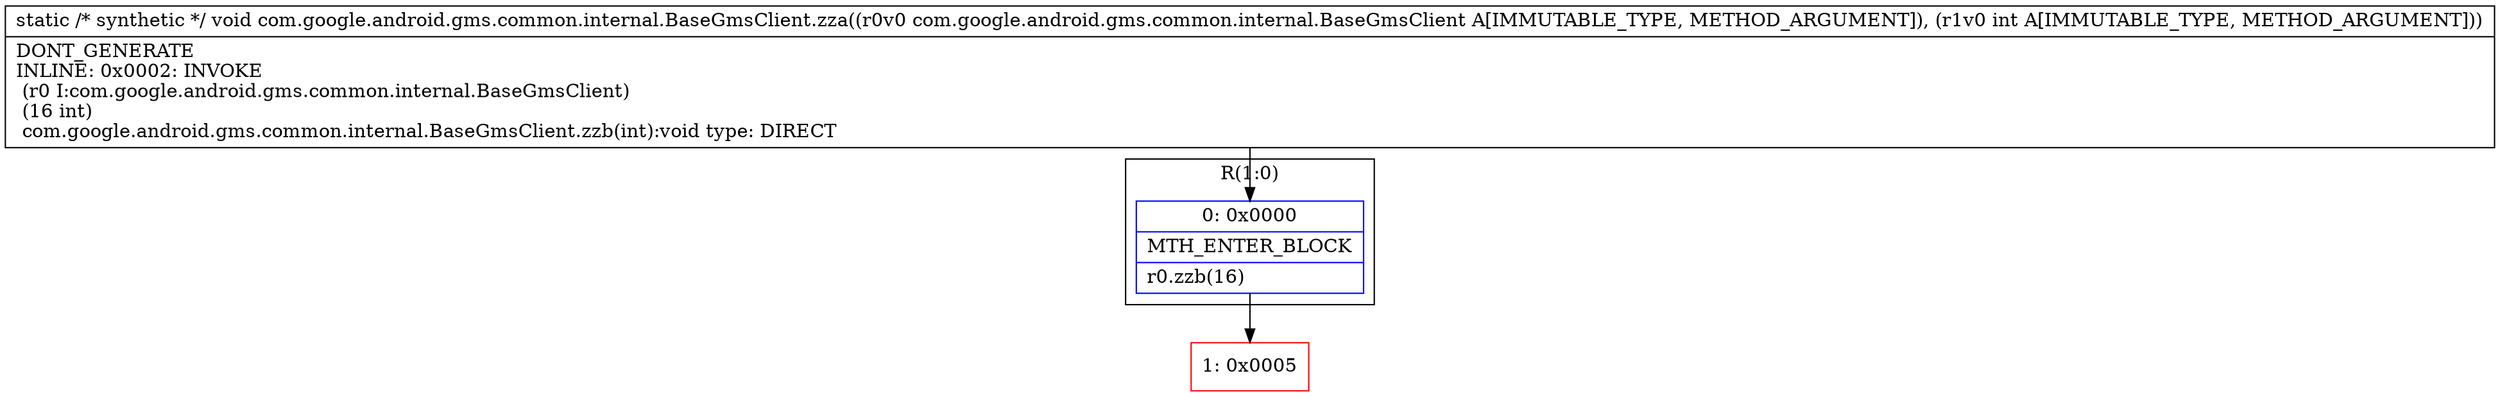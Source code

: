 digraph "CFG forcom.google.android.gms.common.internal.BaseGmsClient.zza(Lcom\/google\/android\/gms\/common\/internal\/BaseGmsClient;I)V" {
subgraph cluster_Region_1950945080 {
label = "R(1:0)";
node [shape=record,color=blue];
Node_0 [shape=record,label="{0\:\ 0x0000|MTH_ENTER_BLOCK\l|r0.zzb(16)\l}"];
}
Node_1 [shape=record,color=red,label="{1\:\ 0x0005}"];
MethodNode[shape=record,label="{static \/* synthetic *\/ void com.google.android.gms.common.internal.BaseGmsClient.zza((r0v0 com.google.android.gms.common.internal.BaseGmsClient A[IMMUTABLE_TYPE, METHOD_ARGUMENT]), (r1v0 int A[IMMUTABLE_TYPE, METHOD_ARGUMENT]))  | DONT_GENERATE\lINLINE: 0x0002: INVOKE  \l  (r0 I:com.google.android.gms.common.internal.BaseGmsClient)\l  (16 int)\l com.google.android.gms.common.internal.BaseGmsClient.zzb(int):void type: DIRECT\l}"];
MethodNode -> Node_0;
Node_0 -> Node_1;
}

